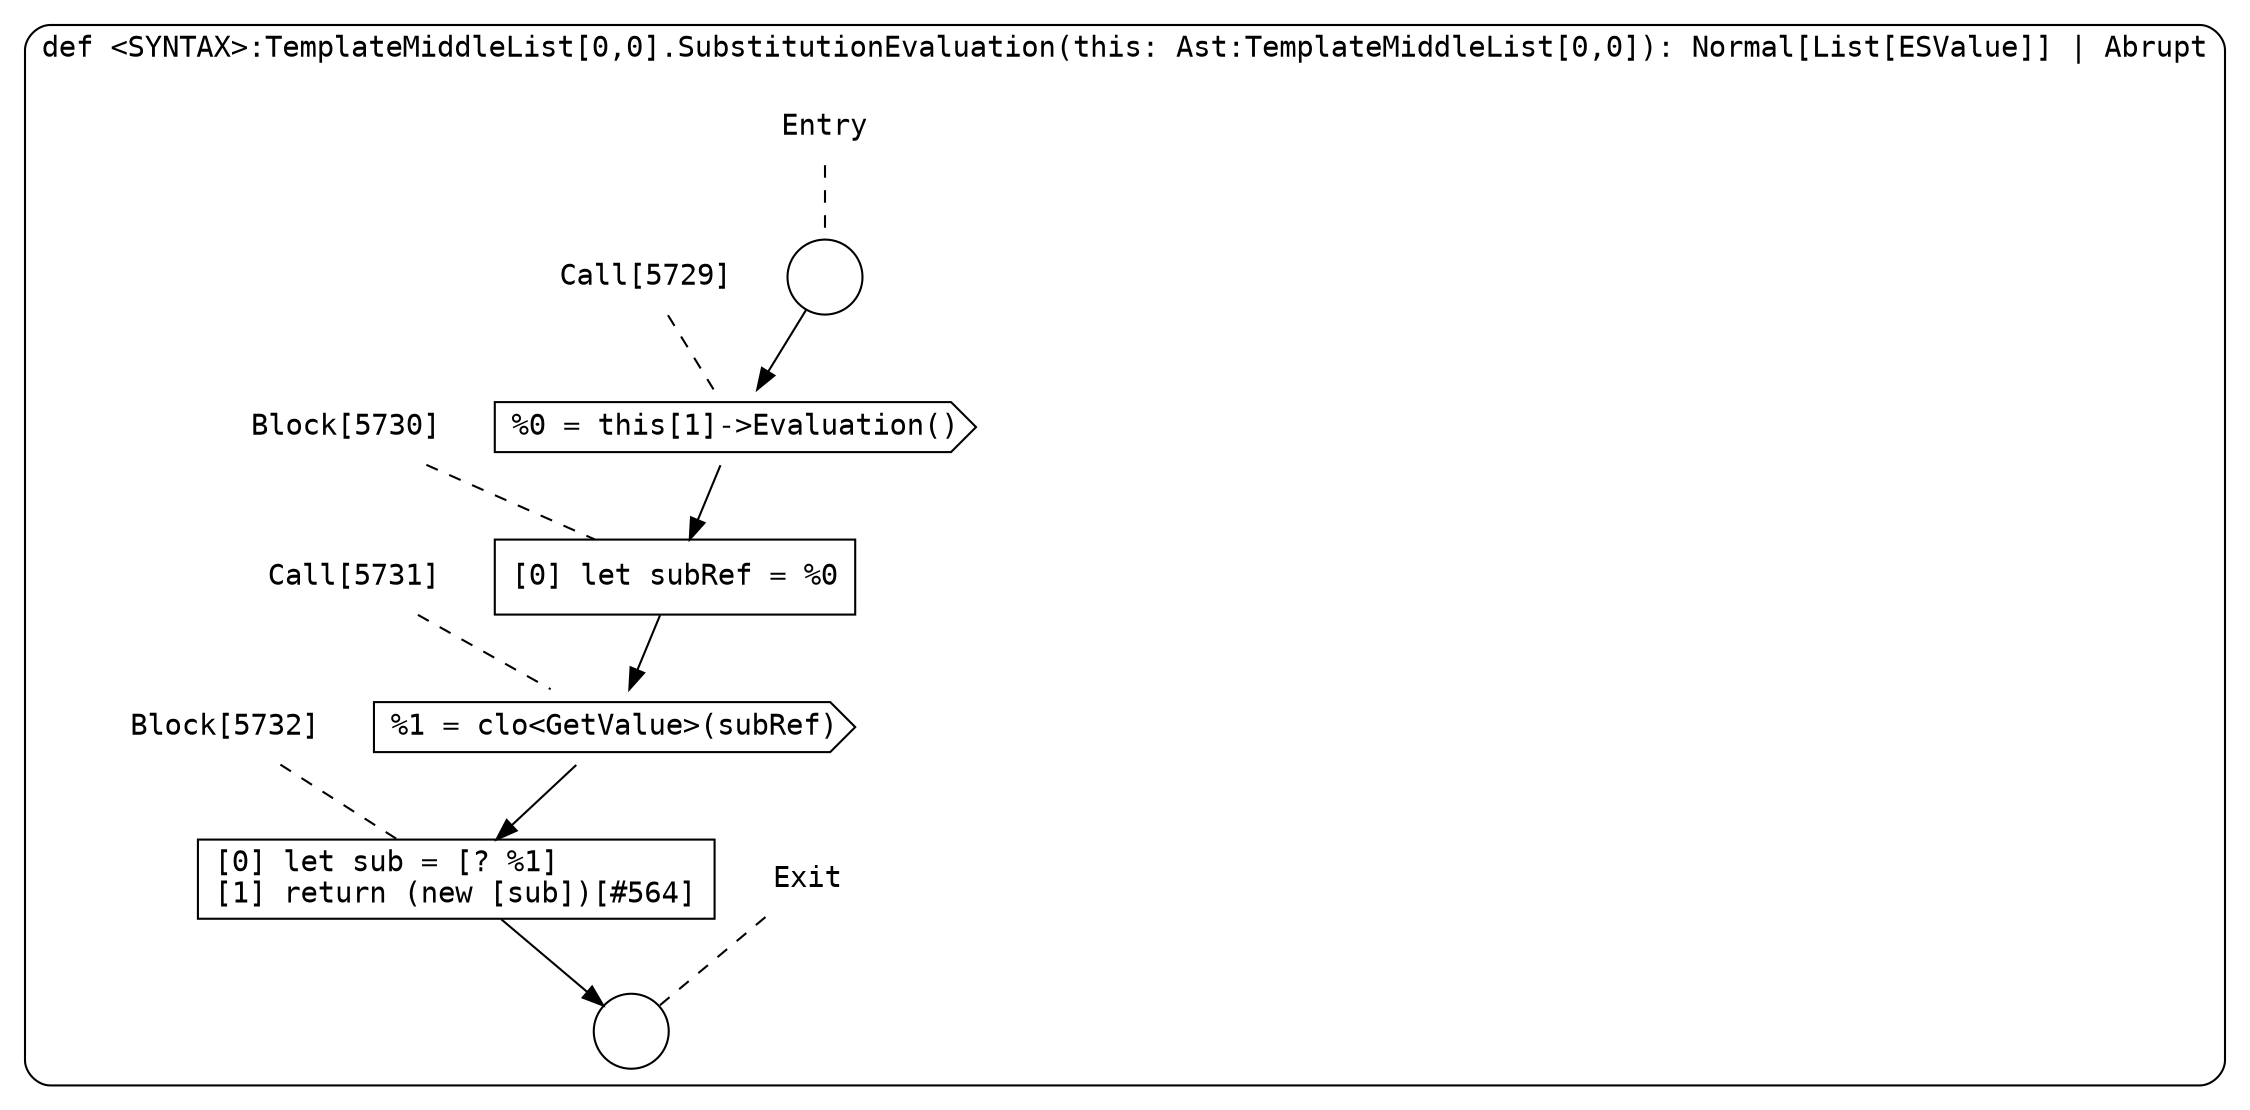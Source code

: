 digraph {
  graph [fontname = "Consolas"]
  node [fontname = "Consolas"]
  edge [fontname = "Consolas"]
  subgraph cluster1248 {
    label = "def <SYNTAX>:TemplateMiddleList[0,0].SubstitutionEvaluation(this: Ast:TemplateMiddleList[0,0]): Normal[List[ESValue]] | Abrupt"
    style = rounded
    cluster1248_entry_name [shape=none, label=<<font color="black">Entry</font>>]
    cluster1248_entry_name -> cluster1248_entry [arrowhead=none, color="black", style=dashed]
    cluster1248_entry [shape=circle label=" " color="black" fillcolor="white" style=filled]
    cluster1248_entry -> node5729 [color="black"]
    cluster1248_exit_name [shape=none, label=<<font color="black">Exit</font>>]
    cluster1248_exit_name -> cluster1248_exit [arrowhead=none, color="black", style=dashed]
    cluster1248_exit [shape=circle label=" " color="black" fillcolor="white" style=filled]
    node5729_name [shape=none, label=<<font color="black">Call[5729]</font>>]
    node5729_name -> node5729 [arrowhead=none, color="black", style=dashed]
    node5729 [shape=cds, label=<<font color="black">%0 = this[1]-&gt;Evaluation()</font>> color="black" fillcolor="white", style=filled]
    node5729 -> node5730 [color="black"]
    node5730_name [shape=none, label=<<font color="black">Block[5730]</font>>]
    node5730_name -> node5730 [arrowhead=none, color="black", style=dashed]
    node5730 [shape=box, label=<<font color="black">[0] let subRef = %0<BR ALIGN="LEFT"/></font>> color="black" fillcolor="white", style=filled]
    node5730 -> node5731 [color="black"]
    node5731_name [shape=none, label=<<font color="black">Call[5731]</font>>]
    node5731_name -> node5731 [arrowhead=none, color="black", style=dashed]
    node5731 [shape=cds, label=<<font color="black">%1 = clo&lt;GetValue&gt;(subRef)</font>> color="black" fillcolor="white", style=filled]
    node5731 -> node5732 [color="black"]
    node5732_name [shape=none, label=<<font color="black">Block[5732]</font>>]
    node5732_name -> node5732 [arrowhead=none, color="black", style=dashed]
    node5732 [shape=box, label=<<font color="black">[0] let sub = [? %1]<BR ALIGN="LEFT"/>[1] return (new [sub])[#564]<BR ALIGN="LEFT"/></font>> color="black" fillcolor="white", style=filled]
    node5732 -> cluster1248_exit [color="black"]
  }
}